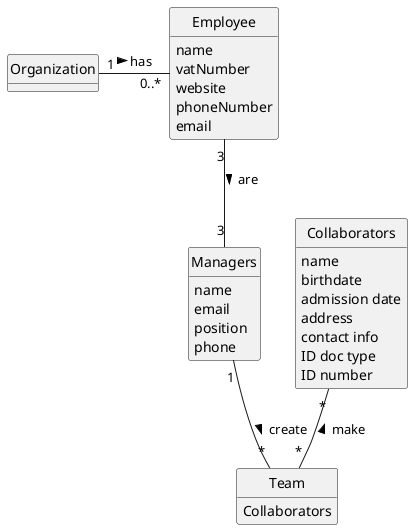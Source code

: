 @startuml
skinparam monochrome true
skinparam packageStyle rectangle
skinparam shadowing false

'left to right direction

skinparam classAttributeIconSize 0

hide circle
hide methods

'title Domain Model

'class Platform {
'  -description
'}

class Organization {

}

class Team{
    Collaborators
}
class Employee {
    name
    vatNumber
    website
    phoneNumber
    email
}
class Managers{
    name
    email
    position
    phone
}
class Collaborators{
    name
    birthdate
    admission date
    address
    contact info
    ID doc type
    ID number
}
'class User {
'    name
'    email
'    password
'}


Organization "1" - "0..*" Employee : has >
Employee "3" -- "3" Managers : are >
Managers "1" -- "*" Team : create >
Collaborators "*" -- "*" Team : make <


@enduml